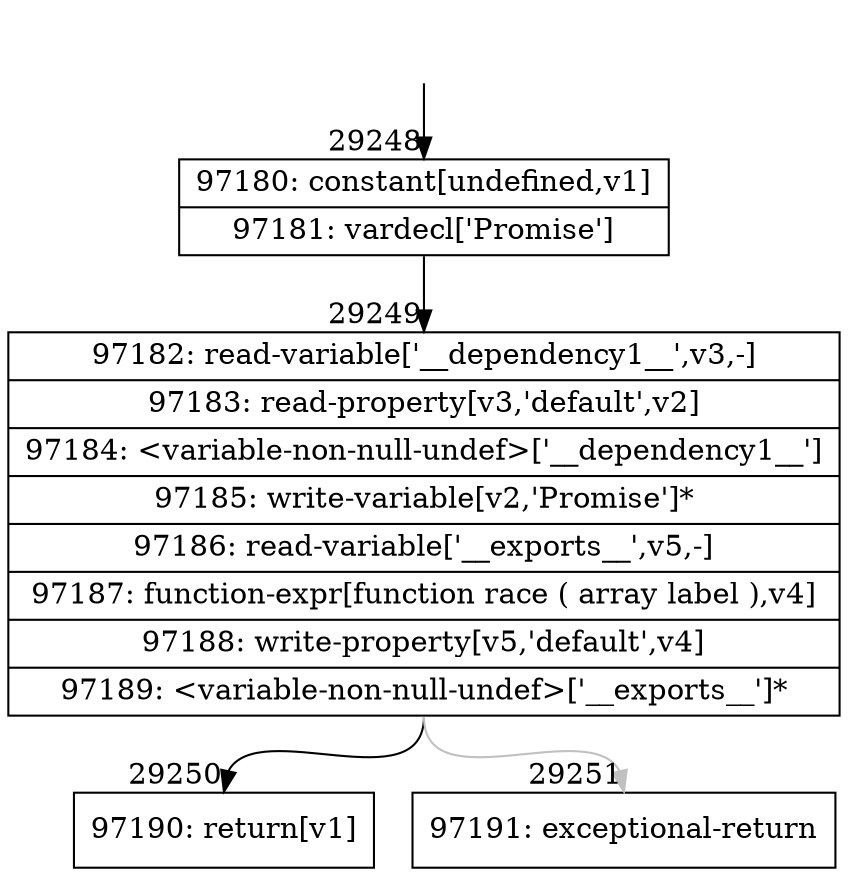 digraph {
rankdir="TD"
BB_entry2591[shape=none,label=""];
BB_entry2591 -> BB29248 [tailport=s, headport=n, headlabel="    29248"]
BB29248 [shape=record label="{97180: constant[undefined,v1]|97181: vardecl['Promise']}" ] 
BB29248 -> BB29249 [tailport=s, headport=n, headlabel="      29249"]
BB29249 [shape=record label="{97182: read-variable['__dependency1__',v3,-]|97183: read-property[v3,'default',v2]|97184: \<variable-non-null-undef\>['__dependency1__']|97185: write-variable[v2,'Promise']*|97186: read-variable['__exports__',v5,-]|97187: function-expr[function race ( array label ),v4]|97188: write-property[v5,'default',v4]|97189: \<variable-non-null-undef\>['__exports__']*}" ] 
BB29249 -> BB29250 [tailport=s, headport=n, headlabel="      29250"]
BB29249 -> BB29251 [tailport=s, headport=n, color=gray, headlabel="      29251"]
BB29250 [shape=record label="{97190: return[v1]}" ] 
BB29251 [shape=record label="{97191: exceptional-return}" ] 
//#$~ 52829
}
